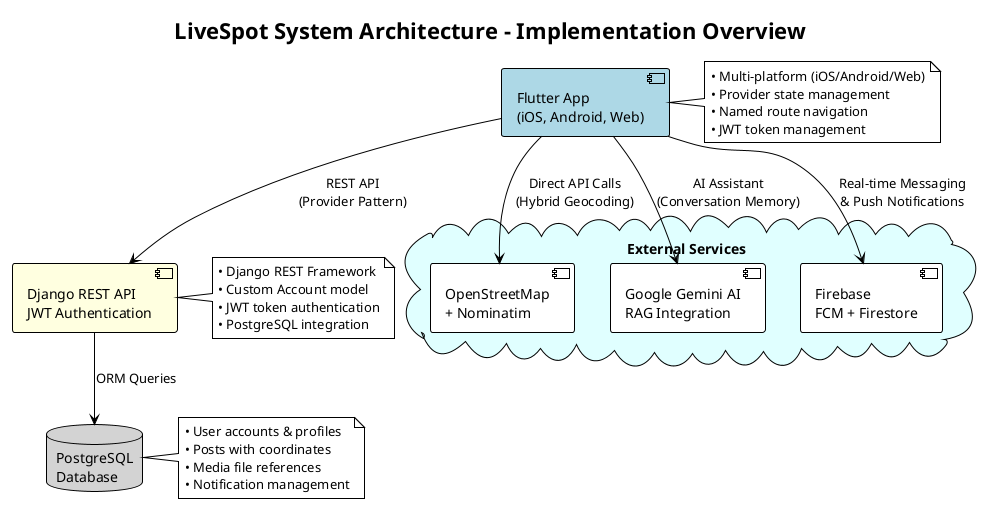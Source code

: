 @startuml LiveSpot_System_Architecture
!theme plain
title LiveSpot System Architecture - Implementation Overview

' Core application layers
[Flutter App\n(iOS, Android, Web)] as flutter #lightblue

[Django REST API\nJWT Authentication] as django #lightyellow

database "PostgreSQL\nDatabase" as postgres #lightgray

' External services with actual implementations
cloud "External Services" as external #lightcyan {
  [OpenStreetMap\n+ Nominatim] as osm
  [Google Gemini AI\nRAG Integration] as gemini
  [Firebase\nFCM + Firestore] as firebase
}

' Primary connections showing actual data flow
flutter --> django : REST API\n(Provider Pattern)
django --> postgres : ORM Queries
flutter --> osm : Direct API Calls\n(Hybrid Geocoding)
flutter --> gemini : AI Assistant\n(Conversation Memory)
flutter --> firebase : Real-time Messaging\n& Push Notifications

' Simple notes reflecting real implementation
note right of flutter
  • Multi-platform (iOS/Android/Web)
  • Provider state management
  • Named route navigation
  • JWT token management
end note

note right of django
  • Django REST Framework
  • Custom Account model
  • JWT token authentication
  • PostgreSQL integration
end note

note right of postgres
  • User accounts & profiles
  • Posts with coordinates
  • Media file references
  • Notification management
end note

@enduml
